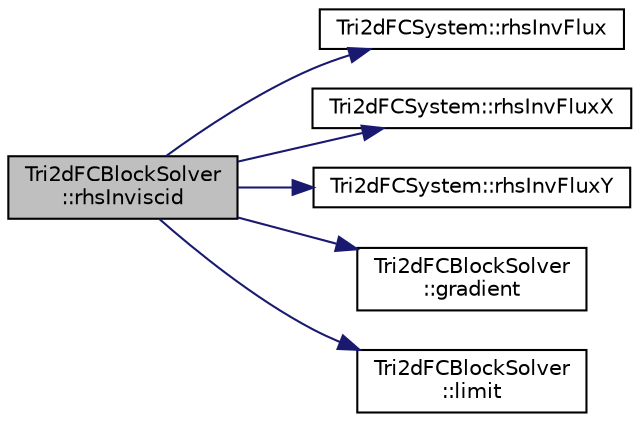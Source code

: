digraph "Tri2dFCBlockSolver::rhsInviscid"
{
  edge [fontname="Helvetica",fontsize="10",labelfontname="Helvetica",labelfontsize="10"];
  node [fontname="Helvetica",fontsize="10",shape=record];
  rankdir="LR";
  Node1 [label="Tri2dFCBlockSolver\l::rhsInviscid",height=0.2,width=0.4,color="black", fillcolor="grey75", style="filled" fontcolor="black"];
  Node1 -> Node2 [color="midnightblue",fontsize="10",style="solid",fontname="Helvetica"];
  Node2 [label="Tri2dFCSystem::rhsInvFlux",height=0.2,width=0.4,color="black", fillcolor="white", style="filled",URL="$classTri2dFCSystem.html#a46d9ba7525da5b9bf326191bc83cbcf5",tooltip="Computes directed inviscid flux vectors. "];
  Node1 -> Node3 [color="midnightblue",fontsize="10",style="solid",fontname="Helvetica"];
  Node3 [label="Tri2dFCSystem::rhsInvFluxX",height=0.2,width=0.4,color="black", fillcolor="white", style="filled",URL="$classTri2dFCSystem.html#a233182d63e40ebe046244d3726af97fd",tooltip="Computes the X-inviscid flux. "];
  Node1 -> Node4 [color="midnightblue",fontsize="10",style="solid",fontname="Helvetica"];
  Node4 [label="Tri2dFCSystem::rhsInvFluxY",height=0.2,width=0.4,color="black", fillcolor="white", style="filled",URL="$classTri2dFCSystem.html#a61ea0fbe609c204b92d437ba828a6f4f",tooltip="Computes the Y-inviscid flux. "];
  Node1 -> Node5 [color="midnightblue",fontsize="10",style="solid",fontname="Helvetica"];
  Node5 [label="Tri2dFCBlockSolver\l::gradient",height=0.2,width=0.4,color="black", fillcolor="white", style="filled",URL="$classTri2dFCBlockSolver.html#ad3662ce6a800bed1ff1be312771c25c4",tooltip="Computes the gradient of a vector. "];
  Node1 -> Node6 [color="midnightblue",fontsize="10",style="solid",fontname="Helvetica"];
  Node6 [label="Tri2dFCBlockSolver\l::limit",height=0.2,width=0.4,color="black", fillcolor="white", style="filled",URL="$classTri2dFCBlockSolver.html#aa95631bf3a6c66079ea0343fb36d9f90",tooltip="Computes shock capturing limiter. "];
}
